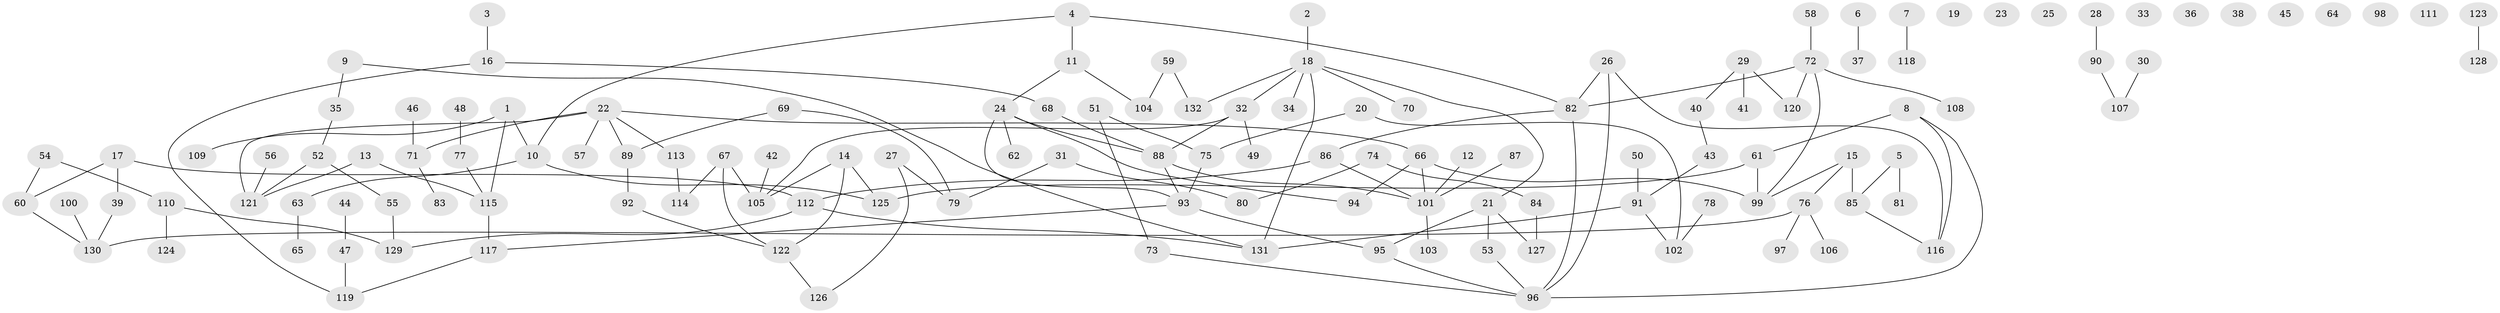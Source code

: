 // Generated by graph-tools (version 1.1) at 2025/25/03/09/25 03:25:18]
// undirected, 132 vertices, 148 edges
graph export_dot {
graph [start="1"]
  node [color=gray90,style=filled];
  1;
  2;
  3;
  4;
  5;
  6;
  7;
  8;
  9;
  10;
  11;
  12;
  13;
  14;
  15;
  16;
  17;
  18;
  19;
  20;
  21;
  22;
  23;
  24;
  25;
  26;
  27;
  28;
  29;
  30;
  31;
  32;
  33;
  34;
  35;
  36;
  37;
  38;
  39;
  40;
  41;
  42;
  43;
  44;
  45;
  46;
  47;
  48;
  49;
  50;
  51;
  52;
  53;
  54;
  55;
  56;
  57;
  58;
  59;
  60;
  61;
  62;
  63;
  64;
  65;
  66;
  67;
  68;
  69;
  70;
  71;
  72;
  73;
  74;
  75;
  76;
  77;
  78;
  79;
  80;
  81;
  82;
  83;
  84;
  85;
  86;
  87;
  88;
  89;
  90;
  91;
  92;
  93;
  94;
  95;
  96;
  97;
  98;
  99;
  100;
  101;
  102;
  103;
  104;
  105;
  106;
  107;
  108;
  109;
  110;
  111;
  112;
  113;
  114;
  115;
  116;
  117;
  118;
  119;
  120;
  121;
  122;
  123;
  124;
  125;
  126;
  127;
  128;
  129;
  130;
  131;
  132;
  1 -- 10;
  1 -- 109;
  1 -- 115;
  2 -- 18;
  3 -- 16;
  4 -- 10;
  4 -- 11;
  4 -- 82;
  5 -- 81;
  5 -- 85;
  6 -- 37;
  7 -- 118;
  8 -- 61;
  8 -- 96;
  8 -- 116;
  9 -- 35;
  9 -- 131;
  10 -- 63;
  10 -- 125;
  11 -- 24;
  11 -- 104;
  12 -- 101;
  13 -- 115;
  13 -- 121;
  14 -- 105;
  14 -- 122;
  14 -- 125;
  15 -- 76;
  15 -- 85;
  15 -- 99;
  16 -- 68;
  16 -- 119;
  17 -- 39;
  17 -- 60;
  17 -- 112;
  18 -- 21;
  18 -- 32;
  18 -- 34;
  18 -- 70;
  18 -- 131;
  18 -- 132;
  20 -- 75;
  20 -- 102;
  21 -- 53;
  21 -- 95;
  21 -- 127;
  22 -- 57;
  22 -- 66;
  22 -- 71;
  22 -- 89;
  22 -- 113;
  22 -- 121;
  24 -- 62;
  24 -- 88;
  24 -- 93;
  24 -- 94;
  26 -- 82;
  26 -- 96;
  26 -- 116;
  27 -- 79;
  27 -- 126;
  28 -- 90;
  29 -- 40;
  29 -- 41;
  29 -- 120;
  30 -- 107;
  31 -- 79;
  31 -- 80;
  32 -- 49;
  32 -- 88;
  32 -- 105;
  35 -- 52;
  39 -- 130;
  40 -- 43;
  42 -- 105;
  43 -- 91;
  44 -- 47;
  46 -- 71;
  47 -- 119;
  48 -- 77;
  50 -- 91;
  51 -- 73;
  51 -- 75;
  52 -- 55;
  52 -- 121;
  53 -- 96;
  54 -- 60;
  54 -- 110;
  55 -- 129;
  56 -- 121;
  58 -- 72;
  59 -- 104;
  59 -- 132;
  60 -- 130;
  61 -- 99;
  61 -- 125;
  63 -- 65;
  66 -- 94;
  66 -- 99;
  66 -- 101;
  67 -- 105;
  67 -- 114;
  67 -- 122;
  68 -- 88;
  69 -- 79;
  69 -- 89;
  71 -- 83;
  72 -- 82;
  72 -- 99;
  72 -- 108;
  72 -- 120;
  73 -- 96;
  74 -- 80;
  74 -- 84;
  75 -- 93;
  76 -- 97;
  76 -- 106;
  76 -- 130;
  77 -- 115;
  78 -- 102;
  82 -- 86;
  82 -- 96;
  84 -- 127;
  85 -- 116;
  86 -- 101;
  86 -- 112;
  87 -- 101;
  88 -- 93;
  88 -- 101;
  89 -- 92;
  90 -- 107;
  91 -- 102;
  91 -- 131;
  92 -- 122;
  93 -- 95;
  93 -- 117;
  95 -- 96;
  100 -- 130;
  101 -- 103;
  110 -- 124;
  110 -- 129;
  112 -- 129;
  112 -- 131;
  113 -- 114;
  115 -- 117;
  117 -- 119;
  122 -- 126;
  123 -- 128;
}
